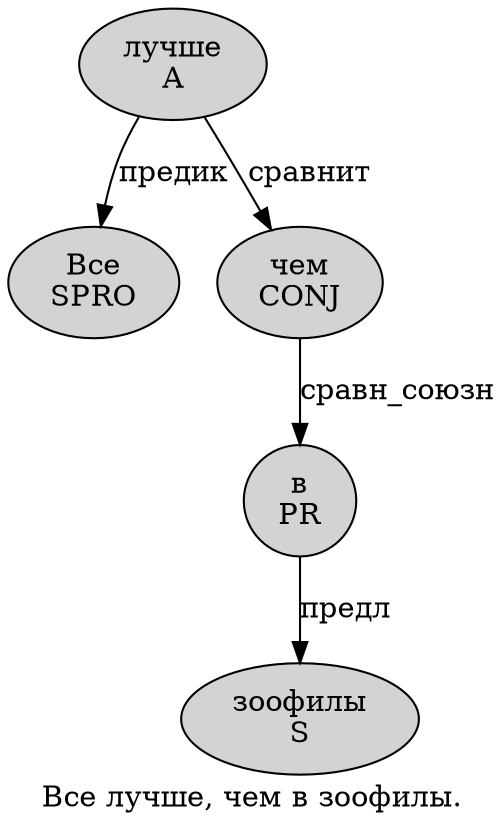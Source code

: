 digraph SENTENCE_3192 {
	graph [label="Все лучше, чем в зоофилы."]
	node [style=filled]
		0 [label="Все
SPRO" color="" fillcolor=lightgray penwidth=1 shape=ellipse]
		1 [label="лучше
A" color="" fillcolor=lightgray penwidth=1 shape=ellipse]
		3 [label="чем
CONJ" color="" fillcolor=lightgray penwidth=1 shape=ellipse]
		4 [label="в
PR" color="" fillcolor=lightgray penwidth=1 shape=ellipse]
		5 [label="зоофилы
S" color="" fillcolor=lightgray penwidth=1 shape=ellipse]
			3 -> 4 [label="сравн_союзн"]
			4 -> 5 [label="предл"]
			1 -> 0 [label="предик"]
			1 -> 3 [label="сравнит"]
}
